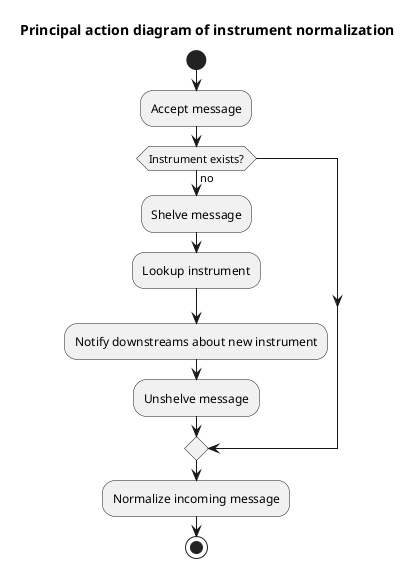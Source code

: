 @startuml
title Principal action diagram of instrument normalization
start
:Accept message;
if (Instrument exists?) then (no)
    :Shelve message;
    :Lookup instrument;
    :Notify downstreams about new instrument;
    :Unshelve message;
endif
:Normalize incoming message;
STOP
@enduml